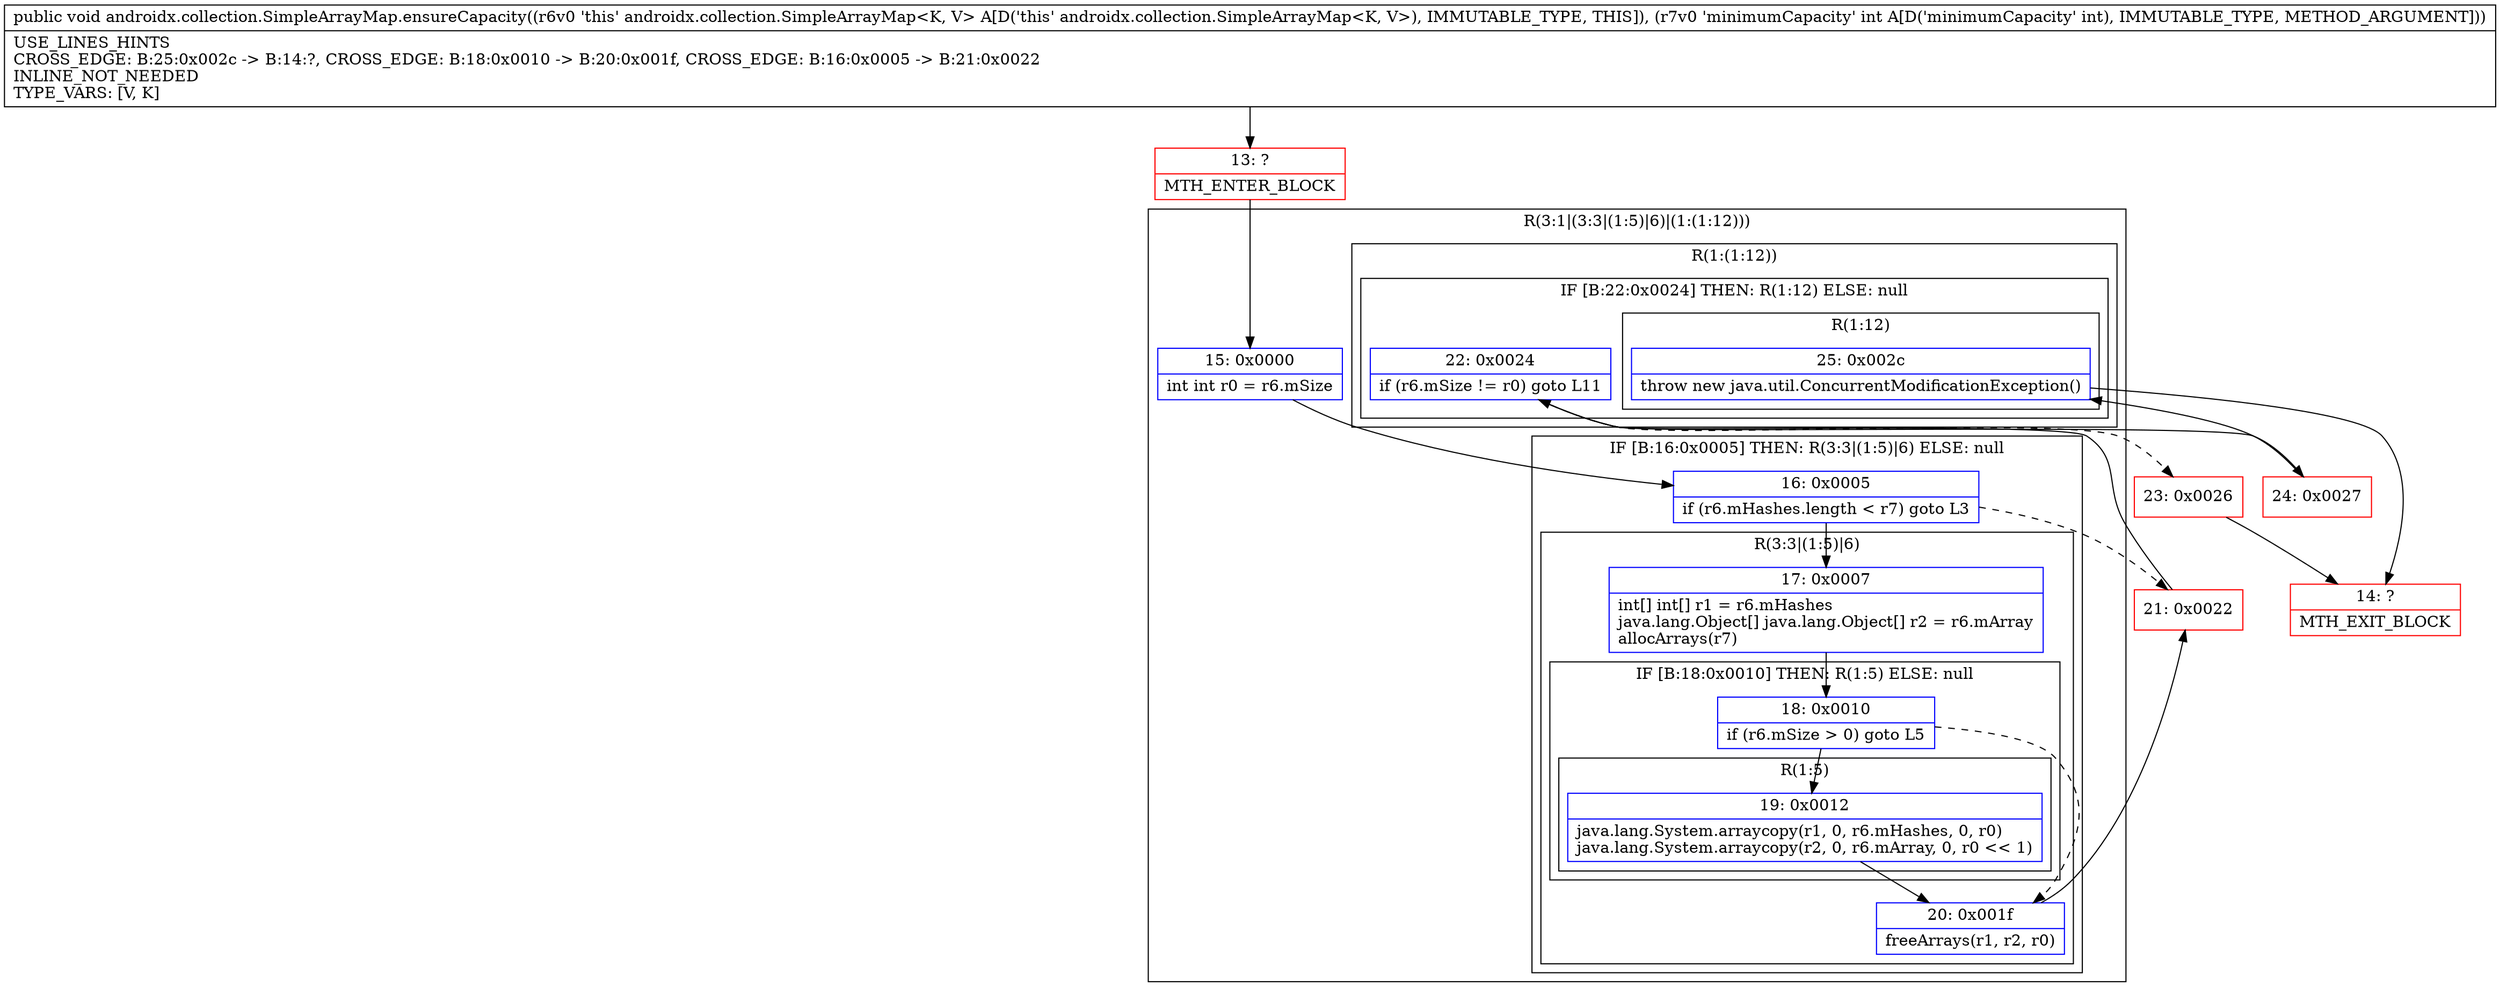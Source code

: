 digraph "CFG forandroidx.collection.SimpleArrayMap.ensureCapacity(I)V" {
subgraph cluster_Region_1627407013 {
label = "R(3:1|(3:3|(1:5)|6)|(1:(1:12)))";
node [shape=record,color=blue];
Node_15 [shape=record,label="{15\:\ 0x0000|int int r0 = r6.mSize\l}"];
subgraph cluster_IfRegion_1576386782 {
label = "IF [B:16:0x0005] THEN: R(3:3|(1:5)|6) ELSE: null";
node [shape=record,color=blue];
Node_16 [shape=record,label="{16\:\ 0x0005|if (r6.mHashes.length \< r7) goto L3\l}"];
subgraph cluster_Region_798852221 {
label = "R(3:3|(1:5)|6)";
node [shape=record,color=blue];
Node_17 [shape=record,label="{17\:\ 0x0007|int[] int[] r1 = r6.mHashes\ljava.lang.Object[] java.lang.Object[] r2 = r6.mArray\lallocArrays(r7)\l}"];
subgraph cluster_IfRegion_1756359395 {
label = "IF [B:18:0x0010] THEN: R(1:5) ELSE: null";
node [shape=record,color=blue];
Node_18 [shape=record,label="{18\:\ 0x0010|if (r6.mSize \> 0) goto L5\l}"];
subgraph cluster_Region_1031302704 {
label = "R(1:5)";
node [shape=record,color=blue];
Node_19 [shape=record,label="{19\:\ 0x0012|java.lang.System.arraycopy(r1, 0, r6.mHashes, 0, r0)\ljava.lang.System.arraycopy(r2, 0, r6.mArray, 0, r0 \<\< 1)\l}"];
}
}
Node_20 [shape=record,label="{20\:\ 0x001f|freeArrays(r1, r2, r0)\l}"];
}
}
subgraph cluster_Region_1639085691 {
label = "R(1:(1:12))";
node [shape=record,color=blue];
subgraph cluster_IfRegion_1182101399 {
label = "IF [B:22:0x0024] THEN: R(1:12) ELSE: null";
node [shape=record,color=blue];
Node_22 [shape=record,label="{22\:\ 0x0024|if (r6.mSize != r0) goto L11\l}"];
subgraph cluster_Region_1363777243 {
label = "R(1:12)";
node [shape=record,color=blue];
Node_25 [shape=record,label="{25\:\ 0x002c|throw new java.util.ConcurrentModificationException()\l}"];
}
}
}
}
Node_13 [shape=record,color=red,label="{13\:\ ?|MTH_ENTER_BLOCK\l}"];
Node_21 [shape=record,color=red,label="{21\:\ 0x0022}"];
Node_23 [shape=record,color=red,label="{23\:\ 0x0026}"];
Node_14 [shape=record,color=red,label="{14\:\ ?|MTH_EXIT_BLOCK\l}"];
Node_24 [shape=record,color=red,label="{24\:\ 0x0027}"];
MethodNode[shape=record,label="{public void androidx.collection.SimpleArrayMap.ensureCapacity((r6v0 'this' androidx.collection.SimpleArrayMap\<K, V\> A[D('this' androidx.collection.SimpleArrayMap\<K, V\>), IMMUTABLE_TYPE, THIS]), (r7v0 'minimumCapacity' int A[D('minimumCapacity' int), IMMUTABLE_TYPE, METHOD_ARGUMENT]))  | USE_LINES_HINTS\lCROSS_EDGE: B:25:0x002c \-\> B:14:?, CROSS_EDGE: B:18:0x0010 \-\> B:20:0x001f, CROSS_EDGE: B:16:0x0005 \-\> B:21:0x0022\lINLINE_NOT_NEEDED\lTYPE_VARS: [V, K]\l}"];
MethodNode -> Node_13;Node_15 -> Node_16;
Node_16 -> Node_17;
Node_16 -> Node_21[style=dashed];
Node_17 -> Node_18;
Node_18 -> Node_19;
Node_18 -> Node_20[style=dashed];
Node_19 -> Node_20;
Node_20 -> Node_21;
Node_22 -> Node_23[style=dashed];
Node_22 -> Node_24;
Node_25 -> Node_14;
Node_13 -> Node_15;
Node_21 -> Node_22;
Node_23 -> Node_14;
Node_24 -> Node_25;
}

